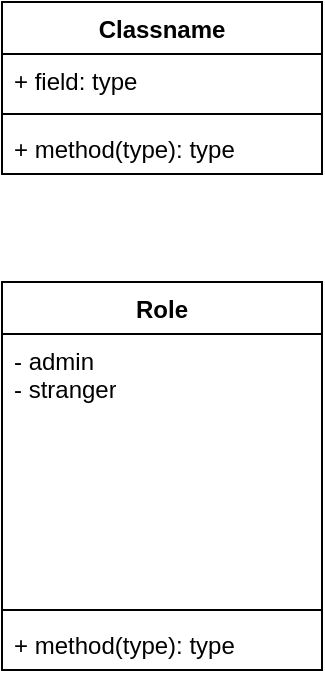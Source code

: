 <mxfile version="22.0.4" type="github">
  <diagram name="Page-1" id="sJ4n_uwTJvPXw82HgseR">
    <mxGraphModel dx="880" dy="447" grid="1" gridSize="10" guides="1" tooltips="1" connect="1" arrows="1" fold="1" page="1" pageScale="1" pageWidth="850" pageHeight="1100" math="0" shadow="0">
      <root>
        <mxCell id="0" />
        <mxCell id="1" parent="0" />
        <mxCell id="9cJ1Fi3GSH3BgxYc9yp8-1" value="Classname" style="swimlane;fontStyle=1;align=center;verticalAlign=top;childLayout=stackLayout;horizontal=1;startSize=26;horizontalStack=0;resizeParent=1;resizeParentMax=0;resizeLast=0;collapsible=1;marginBottom=0;whiteSpace=wrap;html=1;" parent="1" vertex="1">
          <mxGeometry x="280" y="60" width="160" height="86" as="geometry" />
        </mxCell>
        <mxCell id="9cJ1Fi3GSH3BgxYc9yp8-2" value="+ field: type" style="text;strokeColor=none;fillColor=none;align=left;verticalAlign=top;spacingLeft=4;spacingRight=4;overflow=hidden;rotatable=0;points=[[0,0.5],[1,0.5]];portConstraint=eastwest;whiteSpace=wrap;html=1;" parent="9cJ1Fi3GSH3BgxYc9yp8-1" vertex="1">
          <mxGeometry y="26" width="160" height="26" as="geometry" />
        </mxCell>
        <mxCell id="9cJ1Fi3GSH3BgxYc9yp8-3" value="" style="line;strokeWidth=1;fillColor=none;align=left;verticalAlign=middle;spacingTop=-1;spacingLeft=3;spacingRight=3;rotatable=0;labelPosition=right;points=[];portConstraint=eastwest;strokeColor=inherit;" parent="9cJ1Fi3GSH3BgxYc9yp8-1" vertex="1">
          <mxGeometry y="52" width="160" height="8" as="geometry" />
        </mxCell>
        <mxCell id="9cJ1Fi3GSH3BgxYc9yp8-4" value="+ method(type): type" style="text;strokeColor=none;fillColor=none;align=left;verticalAlign=top;spacingLeft=4;spacingRight=4;overflow=hidden;rotatable=0;points=[[0,0.5],[1,0.5]];portConstraint=eastwest;whiteSpace=wrap;html=1;" parent="9cJ1Fi3GSH3BgxYc9yp8-1" vertex="1">
          <mxGeometry y="60" width="160" height="26" as="geometry" />
        </mxCell>
        <mxCell id="iphrpLppzr6d_UhjtLSE-1" value="Role" style="swimlane;fontStyle=1;align=center;verticalAlign=top;childLayout=stackLayout;horizontal=1;startSize=26;horizontalStack=0;resizeParent=1;resizeParentMax=0;resizeLast=0;collapsible=1;marginBottom=0;whiteSpace=wrap;html=1;" vertex="1" parent="1">
          <mxGeometry x="280" y="200" width="160" height="194" as="geometry" />
        </mxCell>
        <mxCell id="iphrpLppzr6d_UhjtLSE-2" value="- admin&lt;br&gt;- stranger" style="text;strokeColor=none;fillColor=none;align=left;verticalAlign=top;spacingLeft=4;spacingRight=4;overflow=hidden;rotatable=0;points=[[0,0.5],[1,0.5]];portConstraint=eastwest;whiteSpace=wrap;html=1;" vertex="1" parent="iphrpLppzr6d_UhjtLSE-1">
          <mxGeometry y="26" width="160" height="134" as="geometry" />
        </mxCell>
        <mxCell id="iphrpLppzr6d_UhjtLSE-3" value="" style="line;strokeWidth=1;fillColor=none;align=left;verticalAlign=middle;spacingTop=-1;spacingLeft=3;spacingRight=3;rotatable=0;labelPosition=right;points=[];portConstraint=eastwest;strokeColor=inherit;" vertex="1" parent="iphrpLppzr6d_UhjtLSE-1">
          <mxGeometry y="160" width="160" height="8" as="geometry" />
        </mxCell>
        <mxCell id="iphrpLppzr6d_UhjtLSE-4" value="+ method(type): type" style="text;strokeColor=none;fillColor=none;align=left;verticalAlign=top;spacingLeft=4;spacingRight=4;overflow=hidden;rotatable=0;points=[[0,0.5],[1,0.5]];portConstraint=eastwest;whiteSpace=wrap;html=1;" vertex="1" parent="iphrpLppzr6d_UhjtLSE-1">
          <mxGeometry y="168" width="160" height="26" as="geometry" />
        </mxCell>
      </root>
    </mxGraphModel>
  </diagram>
</mxfile>
